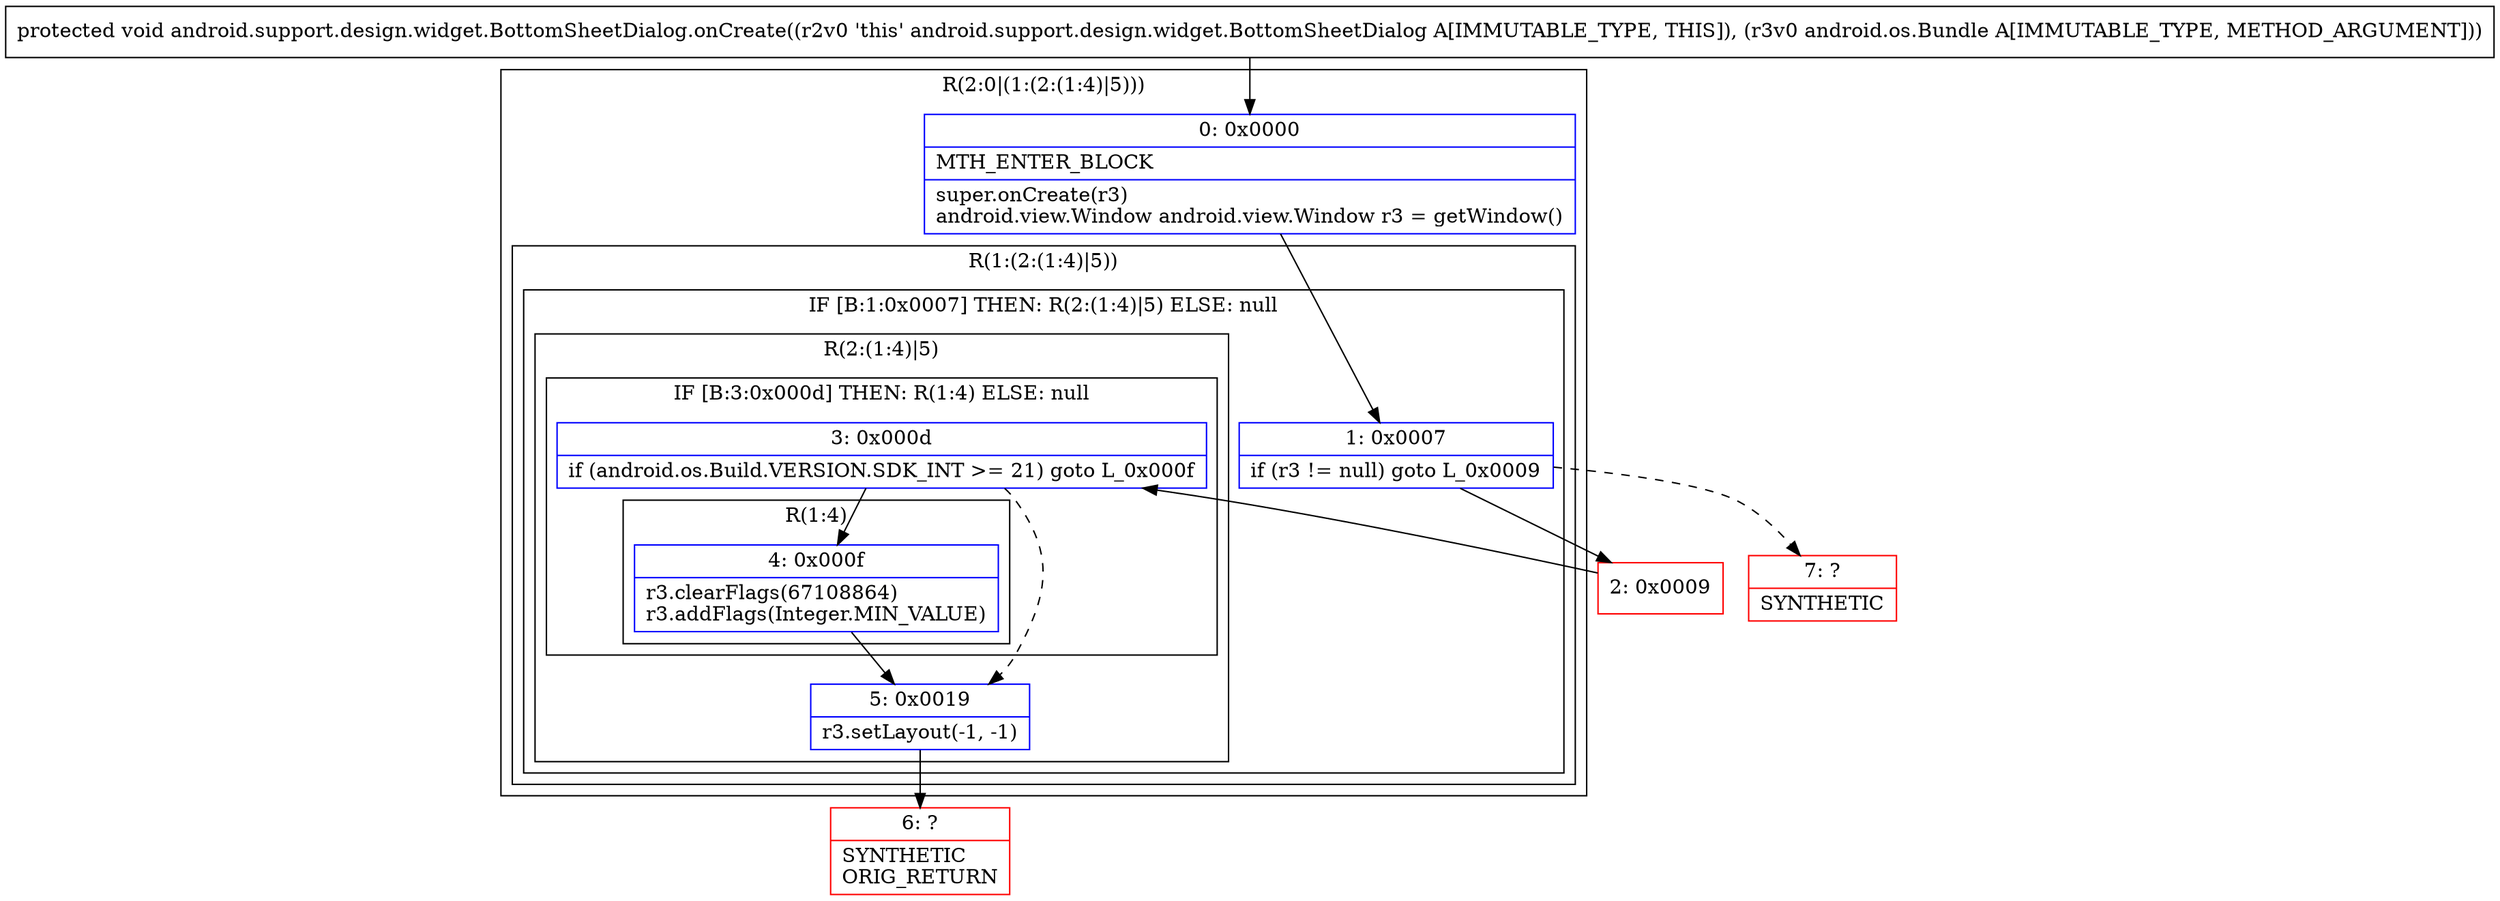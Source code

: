 digraph "CFG forandroid.support.design.widget.BottomSheetDialog.onCreate(Landroid\/os\/Bundle;)V" {
subgraph cluster_Region_424191029 {
label = "R(2:0|(1:(2:(1:4)|5)))";
node [shape=record,color=blue];
Node_0 [shape=record,label="{0\:\ 0x0000|MTH_ENTER_BLOCK\l|super.onCreate(r3)\landroid.view.Window android.view.Window r3 = getWindow()\l}"];
subgraph cluster_Region_698778534 {
label = "R(1:(2:(1:4)|5))";
node [shape=record,color=blue];
subgraph cluster_IfRegion_936773652 {
label = "IF [B:1:0x0007] THEN: R(2:(1:4)|5) ELSE: null";
node [shape=record,color=blue];
Node_1 [shape=record,label="{1\:\ 0x0007|if (r3 != null) goto L_0x0009\l}"];
subgraph cluster_Region_363843375 {
label = "R(2:(1:4)|5)";
node [shape=record,color=blue];
subgraph cluster_IfRegion_568754812 {
label = "IF [B:3:0x000d] THEN: R(1:4) ELSE: null";
node [shape=record,color=blue];
Node_3 [shape=record,label="{3\:\ 0x000d|if (android.os.Build.VERSION.SDK_INT \>= 21) goto L_0x000f\l}"];
subgraph cluster_Region_333330728 {
label = "R(1:4)";
node [shape=record,color=blue];
Node_4 [shape=record,label="{4\:\ 0x000f|r3.clearFlags(67108864)\lr3.addFlags(Integer.MIN_VALUE)\l}"];
}
}
Node_5 [shape=record,label="{5\:\ 0x0019|r3.setLayout(\-1, \-1)\l}"];
}
}
}
}
Node_2 [shape=record,color=red,label="{2\:\ 0x0009}"];
Node_6 [shape=record,color=red,label="{6\:\ ?|SYNTHETIC\lORIG_RETURN\l}"];
Node_7 [shape=record,color=red,label="{7\:\ ?|SYNTHETIC\l}"];
MethodNode[shape=record,label="{protected void android.support.design.widget.BottomSheetDialog.onCreate((r2v0 'this' android.support.design.widget.BottomSheetDialog A[IMMUTABLE_TYPE, THIS]), (r3v0 android.os.Bundle A[IMMUTABLE_TYPE, METHOD_ARGUMENT])) }"];
MethodNode -> Node_0;
Node_0 -> Node_1;
Node_1 -> Node_2;
Node_1 -> Node_7[style=dashed];
Node_3 -> Node_4;
Node_3 -> Node_5[style=dashed];
Node_4 -> Node_5;
Node_5 -> Node_6;
Node_2 -> Node_3;
}

